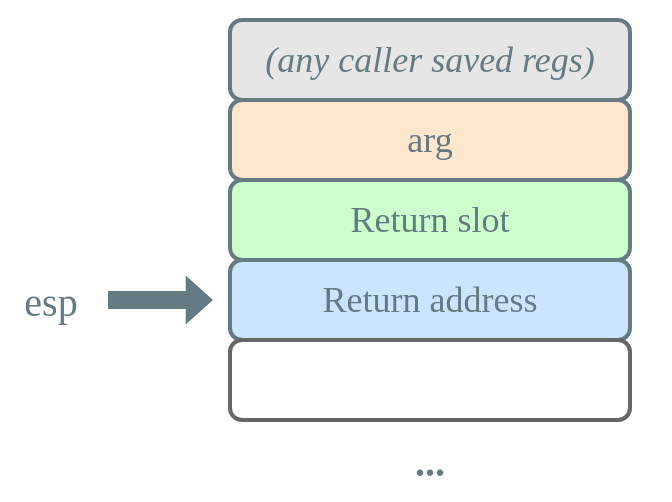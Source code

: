 <mxfile version="13.2.5" type="device"><diagram id="DsYhUr4cd_G1YVojlsjP" name="Page-1"><mxGraphModel dx="606" dy="403" grid="1" gridSize="10" guides="1" tooltips="1" connect="1" arrows="1" fold="1" page="1" pageScale="1" pageWidth="400" pageHeight="400" math="0" shadow="0" extFonts="Ubuntu^https://fonts.googleapis.com/css?family=Ubuntu|Inconsolata^https://fonts.googleapis.com/css?family=Inconsolata"><root><mxCell id="0"/><mxCell id="1" parent="0"/><mxCell id="KUwIl-3dGv1-ESxA62kN-12" value="" style="rounded=0;whiteSpace=wrap;html=1;strokeColor=none;strokeWidth=2;fillColor=none;" parent="1" vertex="1"><mxGeometry x="30" y="30" width="330" height="250" as="geometry"/></mxCell><mxCell id="KUwIl-3dGv1-ESxA62kN-1" value="&lt;i&gt;(any caller saved regs)&lt;/i&gt;" style="rounded=1;whiteSpace=wrap;html=1;fillColor=#E6E6E6;strokeColor=#657B83;strokeWidth=2;fontFamily=Ubuntu;fontSize=18;fontColor=#657B83;" parent="1" vertex="1"><mxGeometry x="140" y="40" width="200" height="40" as="geometry"/></mxCell><mxCell id="KUwIl-3dGv1-ESxA62kN-3" value="arg" style="rounded=1;whiteSpace=wrap;html=1;fillColor=#FFE6CC;strokeColor=#657B83;strokeWidth=2;fontFamily=Ubuntu;fontSize=18;fontColor=#657B83;" parent="1" vertex="1"><mxGeometry x="140" y="80" width="200" height="40" as="geometry"/></mxCell><mxCell id="KUwIl-3dGv1-ESxA62kN-4" value="&lt;span&gt;Return address&lt;/span&gt;" style="rounded=1;whiteSpace=wrap;html=1;fillColor=#CCE5FF;strokeColor=#657B83;strokeWidth=2;fontFamily=Ubuntu;fontSize=18;fontColor=#657B83;" parent="1" vertex="1"><mxGeometry x="140" y="160" width="200" height="40" as="geometry"/></mxCell><mxCell id="KUwIl-3dGv1-ESxA62kN-10" value="&lt;font face=&quot;Ubuntu&quot; size=&quot;1&quot; color=&quot;#657b83&quot;&gt;&lt;b style=&quot;font-size: 20px&quot;&gt;...&lt;/b&gt;&lt;/font&gt;" style="rounded=1;whiteSpace=wrap;html=1;fillColor=none;strokeColor=none;strokeWidth=2;" parent="1" vertex="1"><mxGeometry x="140" y="240" width="200" height="40" as="geometry"/></mxCell><mxCell id="jPDzONCuERq7x91xiSAC-1" value="" style="html=1;shadow=0;dashed=0;align=center;verticalAlign=middle;shape=mxgraph.arrows2.arrow;dy=0.65;dx=11.13;notch=0;strokeColor=#657B83;fillColor=#657B83;strokeWidth=2;" parent="1" vertex="1"><mxGeometry x="80" y="170" width="50" height="20" as="geometry"/></mxCell><mxCell id="jPDzONCuERq7x91xiSAC-2" value="&lt;font color=&quot;#657b83&quot; face=&quot;Ubuntu&quot;&gt;&lt;span style=&quot;font-size: 20px&quot;&gt;esp&lt;/span&gt;&lt;/font&gt;" style="text;html=1;align=center;verticalAlign=middle;resizable=0;points=[];autosize=1;" parent="1" vertex="1"><mxGeometry x="25" y="170" width="50" height="20" as="geometry"/></mxCell><mxCell id="bcPn0ZShrCrvhR21l00W-1" value="" style="rounded=1;whiteSpace=wrap;html=1;fillColor=none;strokeColor=#666666;strokeWidth=2;fontFamily=Ubuntu;fontSize=18;fontColor=#333333;" parent="1" vertex="1"><mxGeometry x="140" y="200" width="200" height="40" as="geometry"/></mxCell><mxCell id="aUobK6bj3DRldmbCJTw5-4" value="Return slot" style="rounded=1;whiteSpace=wrap;html=1;fillColor=#CCFFCC;strokeColor=#657B83;strokeWidth=2;fontFamily=Ubuntu;fontSize=18;fontColor=#657B83;" parent="1" vertex="1"><mxGeometry x="140" y="120" width="200" height="40" as="geometry"/></mxCell></root></mxGraphModel></diagram></mxfile>